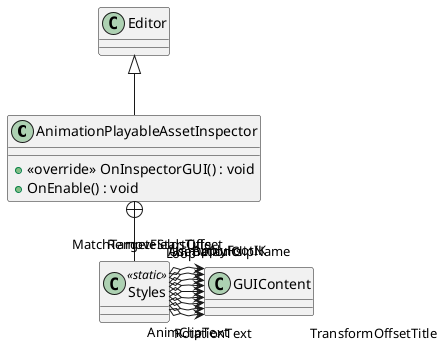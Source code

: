 @startuml
class AnimationPlayableAssetInspector {
    + <<override>> OnInspectorGUI() : void
    + OnEnable() : void
}
class Styles <<static>> {
}
Editor <|-- AnimationPlayableAssetInspector
AnimationPlayableAssetInspector +-- Styles
Styles o-> "RotationText" GUIContent
Styles o-> "AnimClipText" GUIContent
Styles o-> "TransformOffsetTitle" GUIContent
Styles o-> "AnimationClipName" GUIContent
Styles o-> "MatchTargetFieldsTitle" GUIContent
Styles o-> "UseDefaults" GUIContent
Styles o-> "RemoveStartOffset" GUIContent
Styles o-> "ApplyFootIK" GUIContent
Styles o-> "Loop" GUIContent
@enduml

